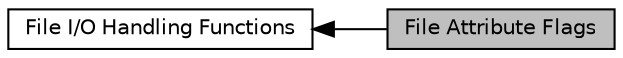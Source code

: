 digraph "File Attribute Flags"
{
  edge [fontname="Helvetica",fontsize="10",labelfontname="Helvetica",labelfontsize="10"];
  node [fontname="Helvetica",fontsize="10",shape=record];
  rankdir=LR;
  Node0 [label="File Attribute Flags",height=0.2,width=0.4,color="black", fillcolor="grey75", style="filled", fontcolor="black"];
  Node1 [label="File I/O Handling Functions",height=0.2,width=0.4,color="black", fillcolor="white", style="filled",URL="$group__apr__file__io.html"];
  Node1->Node0 [shape=plaintext, dir="back", style="solid"];
}
